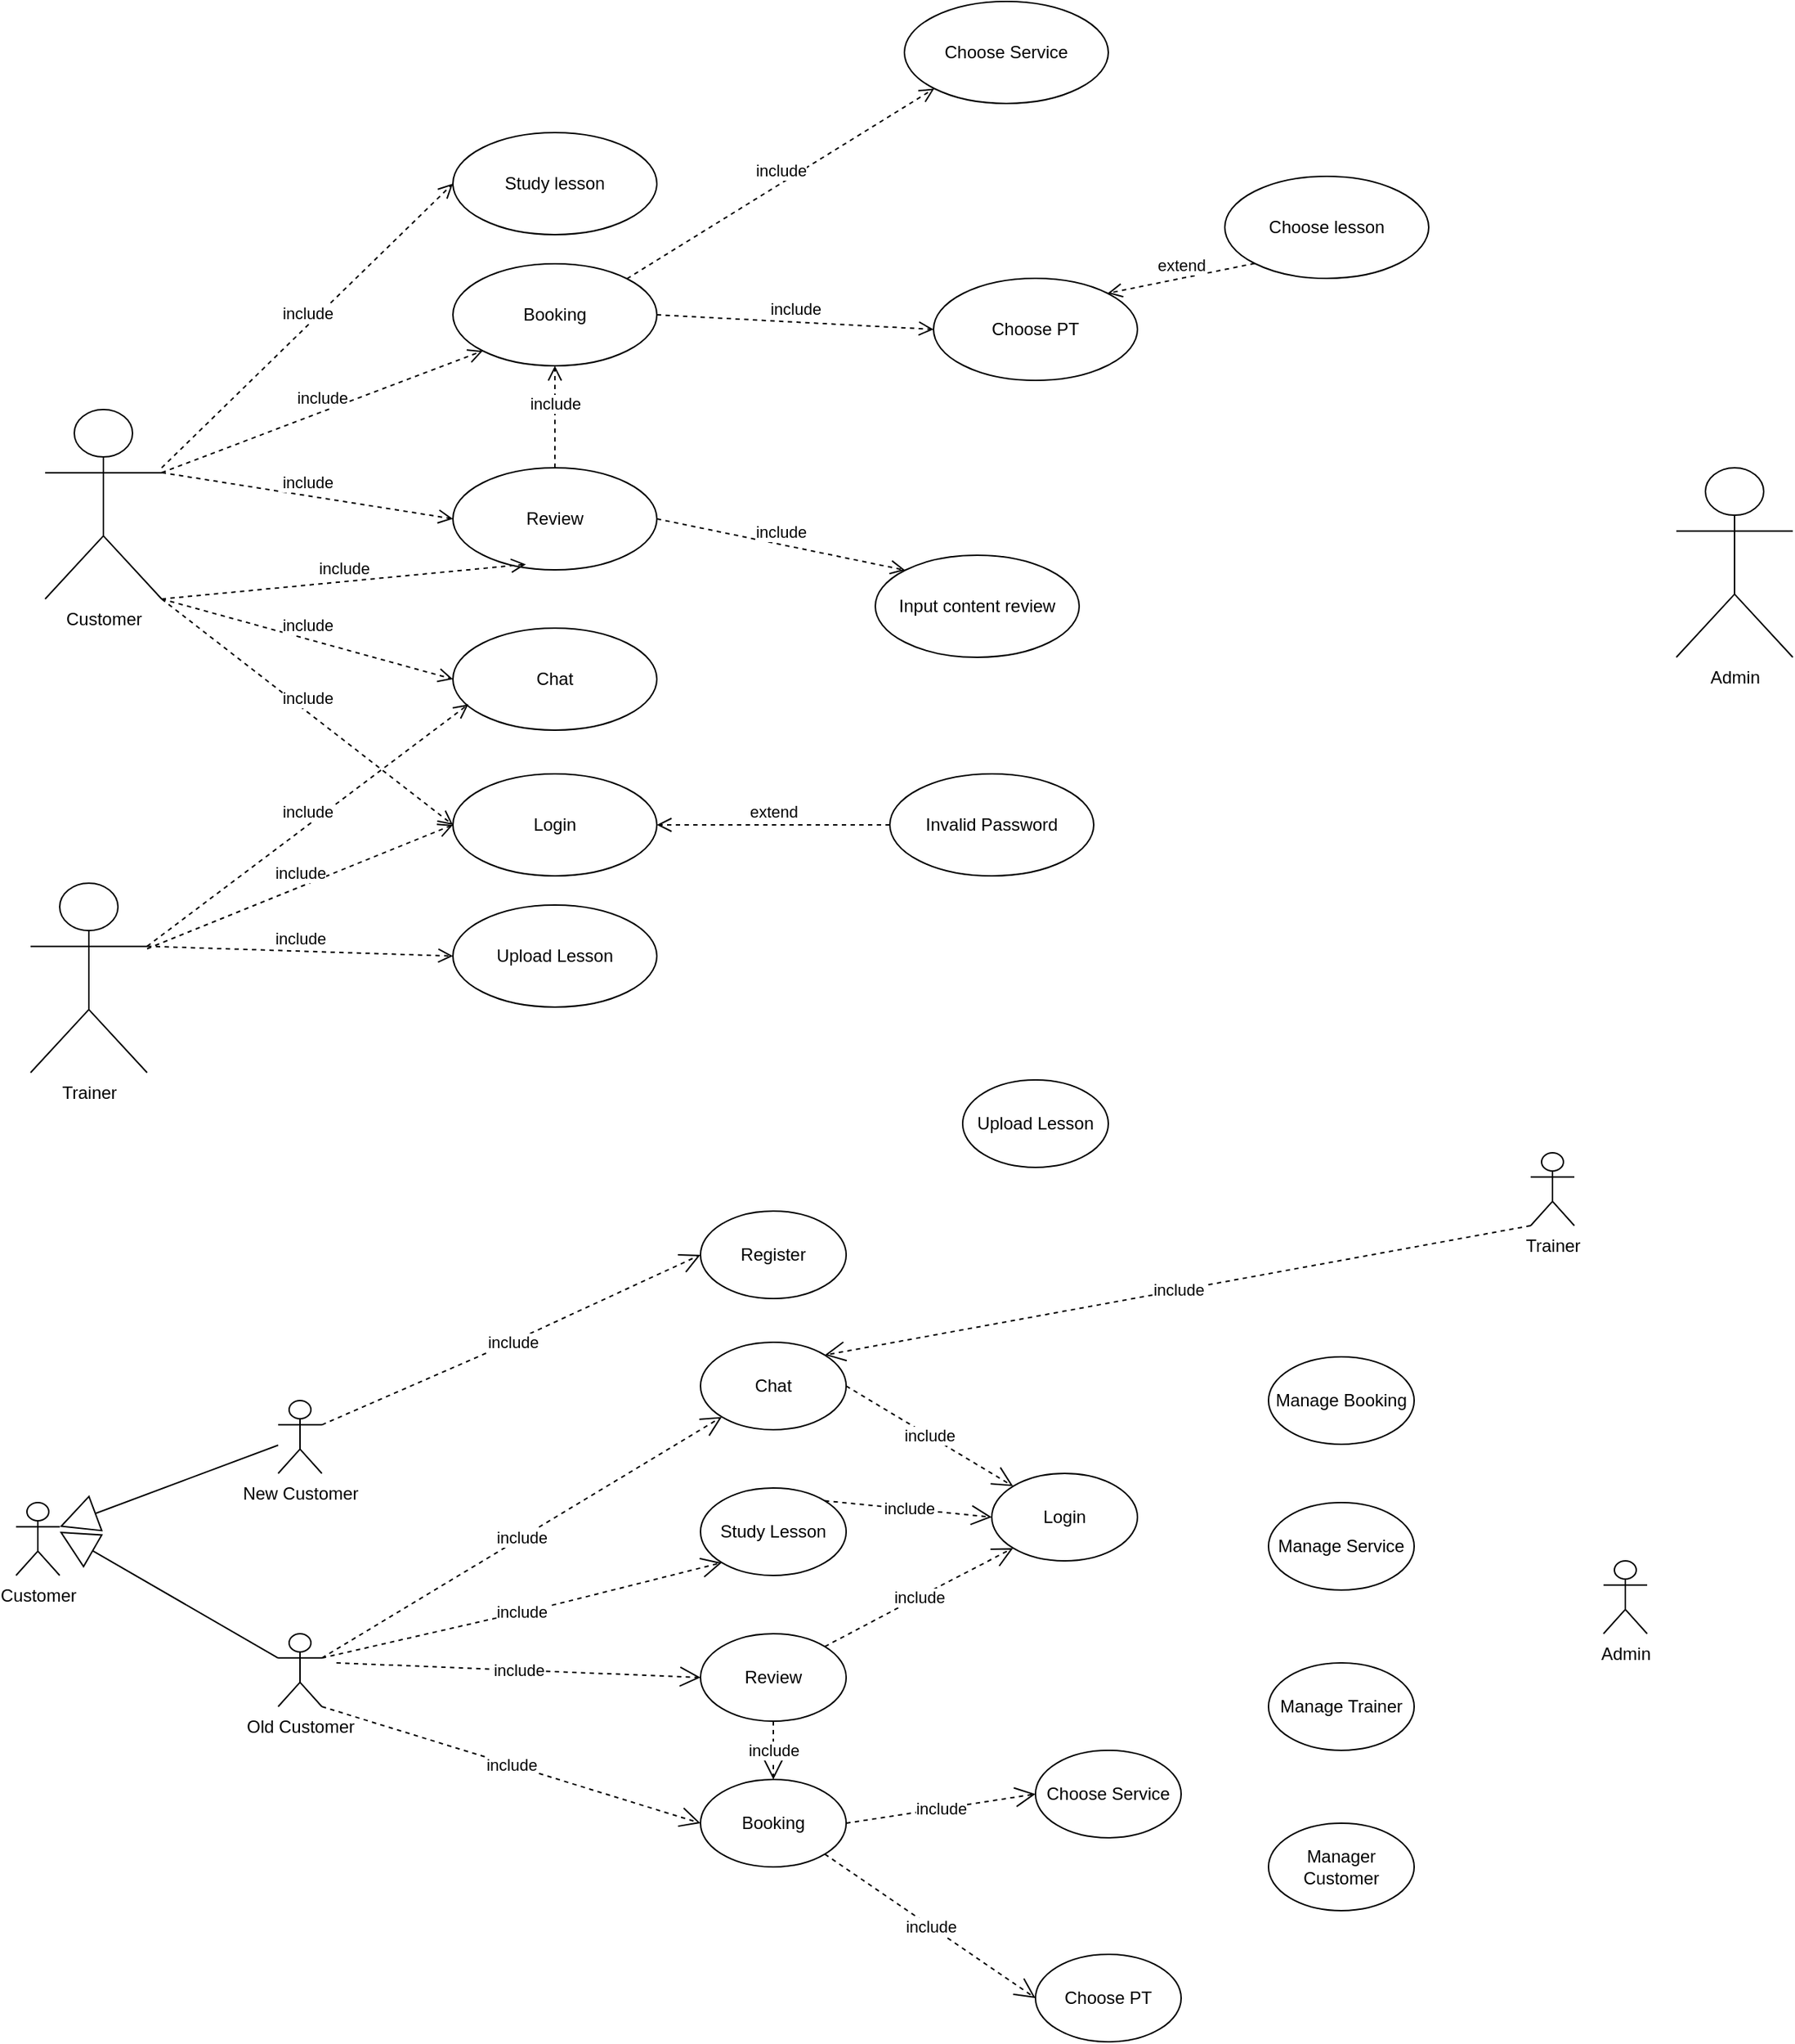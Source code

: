 <mxfile version="13.7.9" type="github">
  <diagram id="rZBaU04stiPMk3SZJmmc" name="Page-1">
    <mxGraphModel dx="1663" dy="913" grid="1" gridSize="10" guides="1" tooltips="1" connect="1" arrows="1" fold="1" page="1" pageScale="1" pageWidth="1100" pageHeight="1700" math="0" shadow="0">
      <root>
        <mxCell id="0" />
        <mxCell id="1" parent="0" />
        <mxCell id="SoXF86wuX2_m7fPJKhFs-2" value="Booking" style="ellipse;whiteSpace=wrap;html=1;" parent="1" vertex="1">
          <mxGeometry x="470" y="360" width="140" height="70" as="geometry" />
        </mxCell>
        <mxCell id="SoXF86wuX2_m7fPJKhFs-4" value="Trainer" style="shape=umlActor;verticalLabelPosition=bottom;verticalAlign=top;html=1;" parent="1" vertex="1">
          <mxGeometry x="180" y="785" width="80" height="130" as="geometry" />
        </mxCell>
        <mxCell id="SoXF86wuX2_m7fPJKhFs-5" value="Review" style="ellipse;whiteSpace=wrap;html=1;" parent="1" vertex="1">
          <mxGeometry x="470" y="500" width="140" height="70" as="geometry" />
        </mxCell>
        <mxCell id="SoXF86wuX2_m7fPJKhFs-6" value="Chat" style="ellipse;whiteSpace=wrap;html=1;" parent="1" vertex="1">
          <mxGeometry x="470" y="610" width="140" height="70" as="geometry" />
        </mxCell>
        <mxCell id="SoXF86wuX2_m7fPJKhFs-7" value="Study lesson" style="ellipse;whiteSpace=wrap;html=1;" parent="1" vertex="1">
          <mxGeometry x="470" y="270" width="140" height="70" as="geometry" />
        </mxCell>
        <mxCell id="SoXF86wuX2_m7fPJKhFs-8" value="Upload Lesson" style="ellipse;whiteSpace=wrap;html=1;" parent="1" vertex="1">
          <mxGeometry x="470" y="800" width="140" height="70" as="geometry" />
        </mxCell>
        <mxCell id="SoXF86wuX2_m7fPJKhFs-9" value="Login" style="ellipse;whiteSpace=wrap;html=1;" parent="1" vertex="1">
          <mxGeometry x="470" y="710" width="140" height="70" as="geometry" />
        </mxCell>
        <mxCell id="SoXF86wuX2_m7fPJKhFs-1" value="Customer" style="shape=umlActor;verticalLabelPosition=bottom;verticalAlign=top;html=1;labelPosition=center;align=center;" parent="1" vertex="1">
          <mxGeometry x="190" y="460" width="80" height="130" as="geometry" />
        </mxCell>
        <mxCell id="SoXF86wuX2_m7fPJKhFs-12" value="Choose PT" style="ellipse;whiteSpace=wrap;html=1;" parent="1" vertex="1">
          <mxGeometry x="800" y="370" width="140" height="70" as="geometry" />
        </mxCell>
        <mxCell id="SoXF86wuX2_m7fPJKhFs-13" value="Choose Service" style="ellipse;whiteSpace=wrap;html=1;" parent="1" vertex="1">
          <mxGeometry x="780" y="180" width="140" height="70" as="geometry" />
        </mxCell>
        <mxCell id="SoXF86wuX2_m7fPJKhFs-14" value="Input content review" style="ellipse;whiteSpace=wrap;html=1;" parent="1" vertex="1">
          <mxGeometry x="760" y="560" width="140" height="70" as="geometry" />
        </mxCell>
        <mxCell id="SoXF86wuX2_m7fPJKhFs-15" value="include" style="html=1;verticalAlign=bottom;endArrow=open;dashed=1;endSize=8;entryX=0;entryY=1;entryDx=0;entryDy=0;exitX=1;exitY=0.333;exitDx=0;exitDy=0;exitPerimeter=0;" parent="1" source="SoXF86wuX2_m7fPJKhFs-1" target="SoXF86wuX2_m7fPJKhFs-2" edge="1">
          <mxGeometry relative="1" as="geometry">
            <mxPoint x="390" y="540" as="sourcePoint" />
            <mxPoint x="440" y="450" as="targetPoint" />
          </mxGeometry>
        </mxCell>
        <mxCell id="SoXF86wuX2_m7fPJKhFs-16" value="include" style="html=1;verticalAlign=bottom;endArrow=open;dashed=1;endSize=8;entryX=0;entryY=0.5;entryDx=0;entryDy=0;exitX=1;exitY=0.333;exitDx=0;exitDy=0;exitPerimeter=0;" parent="1" source="SoXF86wuX2_m7fPJKhFs-1" target="SoXF86wuX2_m7fPJKhFs-5" edge="1">
          <mxGeometry relative="1" as="geometry">
            <mxPoint x="370" y="570" as="sourcePoint" />
            <mxPoint x="590.081" y="486.203" as="targetPoint" />
          </mxGeometry>
        </mxCell>
        <mxCell id="SoXF86wuX2_m7fPJKhFs-17" value="include" style="html=1;verticalAlign=bottom;endArrow=open;dashed=1;endSize=8;entryX=0.5;entryY=1;entryDx=0;entryDy=0;exitX=0.5;exitY=0;exitDx=0;exitDy=0;" parent="1" source="SoXF86wuX2_m7fPJKhFs-5" target="SoXF86wuX2_m7fPJKhFs-2" edge="1">
          <mxGeometry relative="1" as="geometry">
            <mxPoint x="350" y="590" as="sourcePoint" />
            <mxPoint x="570.081" y="506.203" as="targetPoint" />
          </mxGeometry>
        </mxCell>
        <mxCell id="SoXF86wuX2_m7fPJKhFs-18" value="include" style="html=1;verticalAlign=bottom;endArrow=open;dashed=1;endSize=8;entryX=0;entryY=0.5;entryDx=0;entryDy=0;exitX=1;exitY=0.5;exitDx=0;exitDy=0;" parent="1" source="SoXF86wuX2_m7fPJKhFs-2" target="SoXF86wuX2_m7fPJKhFs-12" edge="1">
          <mxGeometry relative="1" as="geometry">
            <mxPoint x="670" y="400" as="sourcePoint" />
            <mxPoint x="890.081" y="316.203" as="targetPoint" />
          </mxGeometry>
        </mxCell>
        <mxCell id="SoXF86wuX2_m7fPJKhFs-19" value="include" style="html=1;verticalAlign=bottom;endArrow=open;dashed=1;endSize=8;entryX=0;entryY=1;entryDx=0;entryDy=0;exitX=1;exitY=0;exitDx=0;exitDy=0;" parent="1" source="SoXF86wuX2_m7fPJKhFs-2" target="SoXF86wuX2_m7fPJKhFs-13" edge="1">
          <mxGeometry relative="1" as="geometry">
            <mxPoint x="690" y="330" as="sourcePoint" />
            <mxPoint x="910.081" y="246.203" as="targetPoint" />
          </mxGeometry>
        </mxCell>
        <mxCell id="SoXF86wuX2_m7fPJKhFs-22" value="include" style="html=1;verticalAlign=bottom;endArrow=open;dashed=1;endSize=8;entryX=0;entryY=0;entryDx=0;entryDy=0;exitX=1;exitY=0.5;exitDx=0;exitDy=0;" parent="1" source="SoXF86wuX2_m7fPJKhFs-5" target="SoXF86wuX2_m7fPJKhFs-14" edge="1">
          <mxGeometry relative="1" as="geometry">
            <mxPoint x="750" y="530" as="sourcePoint" />
            <mxPoint x="970.081" y="446.203" as="targetPoint" />
          </mxGeometry>
        </mxCell>
        <mxCell id="SoXF86wuX2_m7fPJKhFs-23" value="include" style="html=1;verticalAlign=bottom;endArrow=open;dashed=1;endSize=8;entryX=0;entryY=0.5;entryDx=0;entryDy=0;exitX=1;exitY=1;exitDx=0;exitDy=0;exitPerimeter=0;" parent="1" source="SoXF86wuX2_m7fPJKhFs-1" target="SoXF86wuX2_m7fPJKhFs-6" edge="1">
          <mxGeometry relative="1" as="geometry">
            <mxPoint x="370" y="590" as="sourcePoint" />
            <mxPoint x="590.081" y="506.203" as="targetPoint" />
          </mxGeometry>
        </mxCell>
        <mxCell id="SoXF86wuX2_m7fPJKhFs-24" value="include" style="html=1;verticalAlign=bottom;endArrow=open;dashed=1;endSize=8;entryX=0.076;entryY=0.747;entryDx=0;entryDy=0;exitX=1;exitY=0.333;exitDx=0;exitDy=0;exitPerimeter=0;entryPerimeter=0;" parent="1" source="SoXF86wuX2_m7fPJKhFs-4" target="SoXF86wuX2_m7fPJKhFs-6" edge="1">
          <mxGeometry relative="1" as="geometry">
            <mxPoint x="270" y="880" as="sourcePoint" />
            <mxPoint x="490.081" y="796.203" as="targetPoint" />
          </mxGeometry>
        </mxCell>
        <mxCell id="SoXF86wuX2_m7fPJKhFs-25" value="include" style="html=1;verticalAlign=bottom;endArrow=open;dashed=1;endSize=8;entryX=0;entryY=1;entryDx=0;entryDy=0;exitX=1;exitY=1;exitDx=0;exitDy=0;exitPerimeter=0;" parent="1" source="SoXF86wuX2_m7fPJKhFs-1" edge="1">
          <mxGeometry relative="1" as="geometry">
            <mxPoint x="300" y="650" as="sourcePoint" />
            <mxPoint x="520.081" y="566.203" as="targetPoint" />
          </mxGeometry>
        </mxCell>
        <mxCell id="SoXF86wuX2_m7fPJKhFs-26" value="include" style="html=1;verticalAlign=bottom;endArrow=open;dashed=1;endSize=8;entryX=0;entryY=0.5;entryDx=0;entryDy=0;" parent="1" target="SoXF86wuX2_m7fPJKhFs-7" edge="1">
          <mxGeometry relative="1" as="geometry">
            <mxPoint x="270" y="500" as="sourcePoint" />
            <mxPoint x="530.081" y="326.203" as="targetPoint" />
          </mxGeometry>
        </mxCell>
        <mxCell id="SoXF86wuX2_m7fPJKhFs-27" value="include" style="html=1;verticalAlign=bottom;endArrow=open;dashed=1;endSize=8;entryX=0;entryY=0.5;entryDx=0;entryDy=0;exitX=1;exitY=0.333;exitDx=0;exitDy=0;exitPerimeter=0;" parent="1" source="SoXF86wuX2_m7fPJKhFs-4" target="SoXF86wuX2_m7fPJKhFs-8" edge="1">
          <mxGeometry relative="1" as="geometry">
            <mxPoint x="550" y="780" as="sourcePoint" />
            <mxPoint x="770.081" y="696.203" as="targetPoint" />
          </mxGeometry>
        </mxCell>
        <mxCell id="SoXF86wuX2_m7fPJKhFs-31" value="Choose lesson" style="ellipse;whiteSpace=wrap;html=1;" parent="1" vertex="1">
          <mxGeometry x="1000" y="300" width="140" height="70" as="geometry" />
        </mxCell>
        <mxCell id="SoXF86wuX2_m7fPJKhFs-32" value="extend" style="html=1;verticalAlign=bottom;endArrow=open;dashed=1;endSize=8;entryX=1;entryY=0;entryDx=0;entryDy=0;exitX=0;exitY=1;exitDx=0;exitDy=0;" parent="1" source="SoXF86wuX2_m7fPJKhFs-31" target="SoXF86wuX2_m7fPJKhFs-12" edge="1">
          <mxGeometry relative="1" as="geometry">
            <mxPoint x="890" y="370" as="sourcePoint" />
            <mxPoint x="1000.0" y="450" as="targetPoint" />
          </mxGeometry>
        </mxCell>
        <mxCell id="SoXF86wuX2_m7fPJKhFs-33" value="include" style="html=1;verticalAlign=bottom;endArrow=open;dashed=1;endSize=8;entryX=0;entryY=0.5;entryDx=0;entryDy=0;exitX=1;exitY=1;exitDx=0;exitDy=0;exitPerimeter=0;" parent="1" source="SoXF86wuX2_m7fPJKhFs-1" target="SoXF86wuX2_m7fPJKhFs-9" edge="1">
          <mxGeometry relative="1" as="geometry">
            <mxPoint x="300" y="650" as="sourcePoint" />
            <mxPoint x="450.0" y="720" as="targetPoint" />
          </mxGeometry>
        </mxCell>
        <mxCell id="SoXF86wuX2_m7fPJKhFs-34" value="include" style="html=1;verticalAlign=bottom;endArrow=open;dashed=1;endSize=8;entryX=0;entryY=0.5;entryDx=0;entryDy=0;" parent="1" target="SoXF86wuX2_m7fPJKhFs-9" edge="1">
          <mxGeometry relative="1" as="geometry">
            <mxPoint x="260" y="830" as="sourcePoint" />
            <mxPoint x="460.0" y="790" as="targetPoint" />
          </mxGeometry>
        </mxCell>
        <mxCell id="SoXF86wuX2_m7fPJKhFs-35" value="Admin" style="shape=umlActor;verticalLabelPosition=bottom;verticalAlign=top;html=1;labelPosition=center;align=center;" parent="1" vertex="1">
          <mxGeometry x="1310" y="500" width="80" height="130" as="geometry" />
        </mxCell>
        <mxCell id="SoXF86wuX2_m7fPJKhFs-36" value="Invalid Password" style="ellipse;whiteSpace=wrap;html=1;" parent="1" vertex="1">
          <mxGeometry x="770" y="710" width="140" height="70" as="geometry" />
        </mxCell>
        <mxCell id="SoXF86wuX2_m7fPJKhFs-38" value="extend" style="html=1;verticalAlign=bottom;endArrow=open;dashed=1;endSize=8;entryX=1;entryY=0.5;entryDx=0;entryDy=0;exitX=0;exitY=0.5;exitDx=0;exitDy=0;" parent="1" source="SoXF86wuX2_m7fPJKhFs-36" target="SoXF86wuX2_m7fPJKhFs-9" edge="1">
          <mxGeometry relative="1" as="geometry">
            <mxPoint x="690" y="710" as="sourcePoint" />
            <mxPoint x="619.837" y="740.927" as="targetPoint" />
          </mxGeometry>
        </mxCell>
        <mxCell id="SoXF86wuX2_m7fPJKhFs-39" value="Customer" style="shape=umlActor;verticalLabelPosition=bottom;verticalAlign=top;html=1;labelPosition=center;align=center;" parent="1" vertex="1">
          <mxGeometry x="170" y="1210" width="30" height="50" as="geometry" />
        </mxCell>
        <mxCell id="SoXF86wuX2_m7fPJKhFs-41" value="New Customer" style="shape=umlActor;verticalLabelPosition=bottom;verticalAlign=top;html=1;labelPosition=center;align=center;" parent="1" vertex="1">
          <mxGeometry x="350" y="1140" width="30" height="50" as="geometry" />
        </mxCell>
        <mxCell id="SoXF86wuX2_m7fPJKhFs-42" value="Old Customer" style="shape=umlActor;verticalLabelPosition=bottom;verticalAlign=top;html=1;labelPosition=center;align=center;" parent="1" vertex="1">
          <mxGeometry x="350" y="1300" width="30" height="50" as="geometry" />
        </mxCell>
        <mxCell id="SoXF86wuX2_m7fPJKhFs-43" value="Chat" style="ellipse;whiteSpace=wrap;html=1;" parent="1" vertex="1">
          <mxGeometry x="640" y="1100" width="100" height="60" as="geometry" />
        </mxCell>
        <mxCell id="SoXF86wuX2_m7fPJKhFs-44" value="Register" style="ellipse;whiteSpace=wrap;html=1;" parent="1" vertex="1">
          <mxGeometry x="640" y="1010" width="100" height="60" as="geometry" />
        </mxCell>
        <mxCell id="SoXF86wuX2_m7fPJKhFs-45" value="Trainer" style="shape=umlActor;verticalLabelPosition=bottom;verticalAlign=top;html=1;labelPosition=center;align=center;" parent="1" vertex="1">
          <mxGeometry x="1210" y="970" width="30" height="50" as="geometry" />
        </mxCell>
        <mxCell id="SoXF86wuX2_m7fPJKhFs-46" value="Admin" style="shape=umlActor;verticalLabelPosition=bottom;verticalAlign=top;html=1;labelPosition=center;align=center;" parent="1" vertex="1">
          <mxGeometry x="1260" y="1250" width="30" height="50" as="geometry" />
        </mxCell>
        <mxCell id="SoXF86wuX2_m7fPJKhFs-47" value="Study Lesson" style="ellipse;whiteSpace=wrap;html=1;" parent="1" vertex="1">
          <mxGeometry x="640" y="1200" width="100" height="60" as="geometry" />
        </mxCell>
        <mxCell id="SoXF86wuX2_m7fPJKhFs-48" value="Review" style="ellipse;whiteSpace=wrap;html=1;" parent="1" vertex="1">
          <mxGeometry x="640" y="1300" width="100" height="60" as="geometry" />
        </mxCell>
        <mxCell id="SoXF86wuX2_m7fPJKhFs-49" value="Booking" style="ellipse;whiteSpace=wrap;html=1;" parent="1" vertex="1">
          <mxGeometry x="640" y="1400" width="100" height="60" as="geometry" />
        </mxCell>
        <mxCell id="SoXF86wuX2_m7fPJKhFs-50" value="Upload Lesson" style="ellipse;whiteSpace=wrap;html=1;" parent="1" vertex="1">
          <mxGeometry x="820" y="920" width="100" height="60" as="geometry" />
        </mxCell>
        <mxCell id="SoXF86wuX2_m7fPJKhFs-51" value="Login" style="ellipse;whiteSpace=wrap;html=1;" parent="1" vertex="1">
          <mxGeometry x="840" y="1190" width="100" height="60" as="geometry" />
        </mxCell>
        <mxCell id="SoXF86wuX2_m7fPJKhFs-52" value="Choose PT" style="ellipse;whiteSpace=wrap;html=1;" parent="1" vertex="1">
          <mxGeometry x="870" y="1520" width="100" height="60" as="geometry" />
        </mxCell>
        <mxCell id="SoXF86wuX2_m7fPJKhFs-53" value="Choose Service" style="ellipse;whiteSpace=wrap;html=1;" parent="1" vertex="1">
          <mxGeometry x="870" y="1380" width="100" height="60" as="geometry" />
        </mxCell>
        <mxCell id="SoXF86wuX2_m7fPJKhFs-54" value="Manage Service" style="ellipse;whiteSpace=wrap;html=1;" parent="1" vertex="1">
          <mxGeometry x="1030" y="1210" width="100" height="60" as="geometry" />
        </mxCell>
        <mxCell id="Vi-9CoD4SaAg4djCjcxH-1" value="Manage Booking" style="ellipse;whiteSpace=wrap;html=1;" vertex="1" parent="1">
          <mxGeometry x="1030" y="1110" width="100" height="60" as="geometry" />
        </mxCell>
        <mxCell id="Vi-9CoD4SaAg4djCjcxH-2" value="Manage Trainer" style="ellipse;whiteSpace=wrap;html=1;" vertex="1" parent="1">
          <mxGeometry x="1030" y="1320" width="100" height="60" as="geometry" />
        </mxCell>
        <mxCell id="Vi-9CoD4SaAg4djCjcxH-3" value="Manager Customer" style="ellipse;whiteSpace=wrap;html=1;" vertex="1" parent="1">
          <mxGeometry x="1030" y="1430" width="100" height="60" as="geometry" />
        </mxCell>
        <mxCell id="Vi-9CoD4SaAg4djCjcxH-5" value="" style="endArrow=block;endFill=0;endSize=24;html=1;entryX=1;entryY=0.333;entryDx=0;entryDy=0;entryPerimeter=0;" edge="1" parent="1" source="SoXF86wuX2_m7fPJKhFs-41" target="SoXF86wuX2_m7fPJKhFs-39">
          <mxGeometry width="160" relative="1" as="geometry">
            <mxPoint x="140" y="1370" as="sourcePoint" />
            <mxPoint x="300" y="1370" as="targetPoint" />
          </mxGeometry>
        </mxCell>
        <mxCell id="Vi-9CoD4SaAg4djCjcxH-6" value="" style="endArrow=block;endFill=0;endSize=24;html=1;exitX=0;exitY=0.333;exitDx=0;exitDy=0;exitPerimeter=0;" edge="1" parent="1" source="SoXF86wuX2_m7fPJKhFs-42">
          <mxGeometry width="160" relative="1" as="geometry">
            <mxPoint x="200" y="1370" as="sourcePoint" />
            <mxPoint x="200" y="1230" as="targetPoint" />
          </mxGeometry>
        </mxCell>
        <mxCell id="Vi-9CoD4SaAg4djCjcxH-7" value="include" style="endArrow=open;endSize=12;dashed=1;html=1;exitX=1;exitY=0.333;exitDx=0;exitDy=0;exitPerimeter=0;entryX=0;entryY=0.5;entryDx=0;entryDy=0;" edge="1" parent="1" source="SoXF86wuX2_m7fPJKhFs-41" target="SoXF86wuX2_m7fPJKhFs-44">
          <mxGeometry width="160" relative="1" as="geometry">
            <mxPoint x="460" y="1020" as="sourcePoint" />
            <mxPoint x="620" y="1020" as="targetPoint" />
            <Array as="points">
              <mxPoint x="510" y="1100" />
            </Array>
          </mxGeometry>
        </mxCell>
        <mxCell id="Vi-9CoD4SaAg4djCjcxH-8" value="include" style="endArrow=open;endSize=12;dashed=1;html=1;exitX=1;exitY=0.333;exitDx=0;exitDy=0;exitPerimeter=0;entryX=0;entryY=1;entryDx=0;entryDy=0;" edge="1" parent="1" source="SoXF86wuX2_m7fPJKhFs-42" target="SoXF86wuX2_m7fPJKhFs-43">
          <mxGeometry width="160" relative="1" as="geometry">
            <mxPoint x="380" y="1320" as="sourcePoint" />
            <mxPoint x="640.0" y="1203.333" as="targetPoint" />
            <Array as="points" />
          </mxGeometry>
        </mxCell>
        <mxCell id="Vi-9CoD4SaAg4djCjcxH-9" value="include" style="endArrow=open;endSize=12;dashed=1;html=1;exitX=1;exitY=0.333;exitDx=0;exitDy=0;exitPerimeter=0;entryX=0;entryY=1;entryDx=0;entryDy=0;" edge="1" parent="1" source="SoXF86wuX2_m7fPJKhFs-42" target="SoXF86wuX2_m7fPJKhFs-47">
          <mxGeometry width="160" relative="1" as="geometry">
            <mxPoint x="410" y="1336.67" as="sourcePoint" />
            <mxPoint x="670.0" y="1220.003" as="targetPoint" />
            <Array as="points">
              <mxPoint x="540" y="1280.003" />
            </Array>
          </mxGeometry>
        </mxCell>
        <mxCell id="Vi-9CoD4SaAg4djCjcxH-10" value="include" style="endArrow=open;endSize=12;dashed=1;html=1;entryX=0;entryY=0.5;entryDx=0;entryDy=0;" edge="1" parent="1" target="SoXF86wuX2_m7fPJKhFs-48">
          <mxGeometry width="160" relative="1" as="geometry">
            <mxPoint x="390" y="1320" as="sourcePoint" />
            <mxPoint x="690.0" y="1243.333" as="targetPoint" />
            <Array as="points" />
          </mxGeometry>
        </mxCell>
        <mxCell id="Vi-9CoD4SaAg4djCjcxH-11" value="include" style="endArrow=open;endSize=12;dashed=1;html=1;exitX=1;exitY=1;exitDx=0;exitDy=0;exitPerimeter=0;entryX=0;entryY=0.5;entryDx=0;entryDy=0;" edge="1" parent="1" source="SoXF86wuX2_m7fPJKhFs-42" target="SoXF86wuX2_m7fPJKhFs-49">
          <mxGeometry width="160" relative="1" as="geometry">
            <mxPoint x="460" y="1440" as="sourcePoint" />
            <mxPoint x="720.0" y="1323.333" as="targetPoint" />
            <Array as="points" />
          </mxGeometry>
        </mxCell>
        <mxCell id="Vi-9CoD4SaAg4djCjcxH-12" value="include" style="endArrow=open;endSize=12;dashed=1;html=1;exitX=1;exitY=0.5;exitDx=0;exitDy=0;entryX=0;entryY=0.5;entryDx=0;entryDy=0;" edge="1" parent="1" source="SoXF86wuX2_m7fPJKhFs-49" target="SoXF86wuX2_m7fPJKhFs-53">
          <mxGeometry width="160" relative="1" as="geometry">
            <mxPoint x="780" y="1500" as="sourcePoint" />
            <mxPoint x="1040.0" y="1383.333" as="targetPoint" />
            <Array as="points" />
          </mxGeometry>
        </mxCell>
        <mxCell id="Vi-9CoD4SaAg4djCjcxH-13" value="include" style="endArrow=open;endSize=12;dashed=1;html=1;exitX=1;exitY=1;exitDx=0;exitDy=0;entryX=0;entryY=0.5;entryDx=0;entryDy=0;" edge="1" parent="1" source="SoXF86wuX2_m7fPJKhFs-49" target="SoXF86wuX2_m7fPJKhFs-52">
          <mxGeometry width="160" relative="1" as="geometry">
            <mxPoint x="730" y="1510" as="sourcePoint" />
            <mxPoint x="990.0" y="1393.333" as="targetPoint" />
            <Array as="points" />
          </mxGeometry>
        </mxCell>
        <mxCell id="Vi-9CoD4SaAg4djCjcxH-14" value="include" style="endArrow=open;endSize=12;dashed=1;html=1;entryX=0.5;entryY=0;entryDx=0;entryDy=0;exitX=0.5;exitY=1;exitDx=0;exitDy=0;" edge="1" parent="1" source="SoXF86wuX2_m7fPJKhFs-48" target="SoXF86wuX2_m7fPJKhFs-49">
          <mxGeometry width="160" relative="1" as="geometry">
            <mxPoint x="760" y="1360" as="sourcePoint" />
            <mxPoint x="1020.0" y="1243.333" as="targetPoint" />
            <Array as="points" />
          </mxGeometry>
        </mxCell>
        <mxCell id="Vi-9CoD4SaAg4djCjcxH-15" value="include" style="endArrow=open;endSize=12;dashed=1;html=1;exitX=1;exitY=0;exitDx=0;exitDy=0;entryX=0;entryY=1;entryDx=0;entryDy=0;" edge="1" parent="1" source="SoXF86wuX2_m7fPJKhFs-48" target="SoXF86wuX2_m7fPJKhFs-51">
          <mxGeometry width="160" relative="1" as="geometry">
            <mxPoint x="800" y="1320" as="sourcePoint" />
            <mxPoint x="1060.0" y="1203.333" as="targetPoint" />
            <Array as="points">
              <mxPoint x="780" y="1280" />
            </Array>
          </mxGeometry>
        </mxCell>
        <mxCell id="Vi-9CoD4SaAg4djCjcxH-16" value="include" style="endArrow=open;endSize=12;dashed=1;html=1;exitX=1;exitY=0;exitDx=0;exitDy=0;entryX=0;entryY=0.5;entryDx=0;entryDy=0;" edge="1" parent="1" source="SoXF86wuX2_m7fPJKhFs-47" target="SoXF86wuX2_m7fPJKhFs-51">
          <mxGeometry width="160" relative="1" as="geometry">
            <mxPoint x="790" y="1100" as="sourcePoint" />
            <mxPoint x="1050.0" y="983.333" as="targetPoint" />
            <Array as="points" />
          </mxGeometry>
        </mxCell>
        <mxCell id="Vi-9CoD4SaAg4djCjcxH-18" value="include" style="endArrow=open;endSize=12;dashed=1;html=1;exitX=1;exitY=0.5;exitDx=0;exitDy=0;entryX=0;entryY=0;entryDx=0;entryDy=0;" edge="1" parent="1" source="SoXF86wuX2_m7fPJKhFs-43" target="SoXF86wuX2_m7fPJKhFs-51">
          <mxGeometry width="160" relative="1" as="geometry">
            <mxPoint x="820" y="1100" as="sourcePoint" />
            <mxPoint x="1080.0" y="983.333" as="targetPoint" />
            <Array as="points" />
          </mxGeometry>
        </mxCell>
        <mxCell id="Vi-9CoD4SaAg4djCjcxH-19" value="include" style="endArrow=open;endSize=12;dashed=1;html=1;exitX=0;exitY=1;exitDx=0;exitDy=0;exitPerimeter=0;entryX=1;entryY=0;entryDx=0;entryDy=0;" edge="1" parent="1" source="SoXF86wuX2_m7fPJKhFs-45" target="SoXF86wuX2_m7fPJKhFs-43">
          <mxGeometry width="160" relative="1" as="geometry">
            <mxPoint x="990" y="1030" as="sourcePoint" />
            <mxPoint x="1250.0" y="913.333" as="targetPoint" />
            <Array as="points" />
          </mxGeometry>
        </mxCell>
      </root>
    </mxGraphModel>
  </diagram>
</mxfile>
